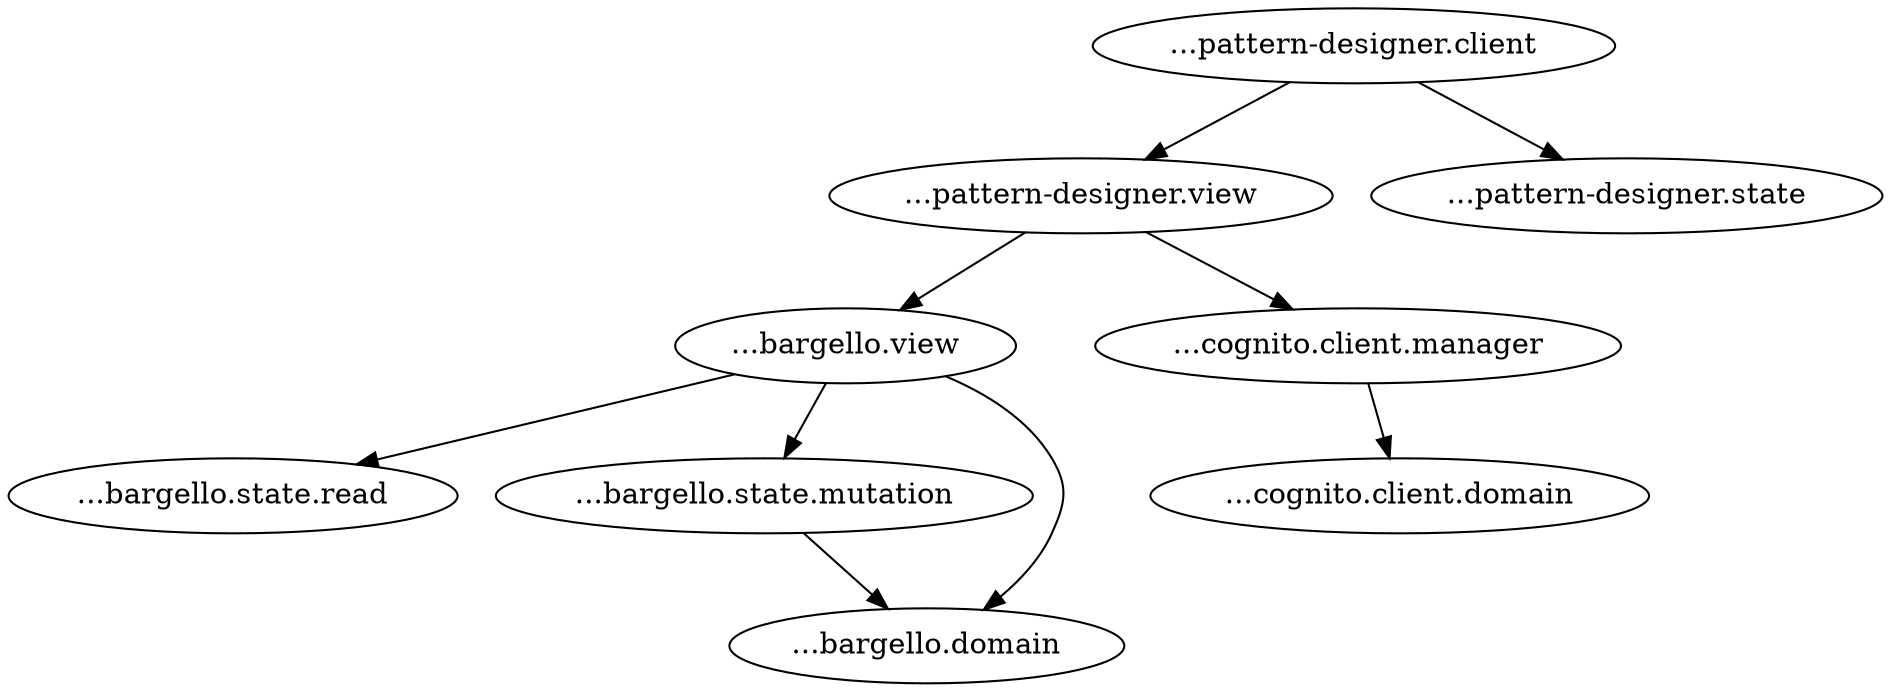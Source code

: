 digraph X {
  rankdir="TB";
  # size="10!";

  client [label="...pattern-designer.client"]
  view [label="...pattern-designer.view"]
  state [label="...pattern-designer.state"]
  bargello_view [label="...bargello.view"]
  bargello_read [label="...bargello.state.read"]
  bargello_mutation [label="...bargello.state.mutation"]
  bargello_domain [label="...bargello.domain"]
  cognito_manager [label="...cognito.client.manager"]
  cognito_domain [label="...cognito.client.domain"]

  client -> view
  client -> state
  view -> bargello_view
  view -> cognito_manager
  cognito_manager -> cognito_domain
  bargello_view -> bargello_read
  bargello_view -> bargello_mutation
  bargello_view -> bargello_domain
  bargello_mutation -> bargello_domain
  
}
